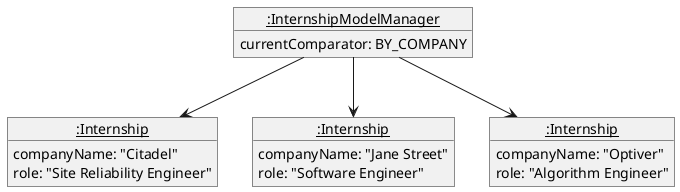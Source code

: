 @startuml

object "<u>:InternshipModelManager" as IL {
  currentComparator: BY_COMPANY
}

object "<u>:Internship" as I1 {
  companyName: "Citadel"
  role: "Site Reliability Engineer"
}

object "<u>:Internship" as I2 {
  companyName: "Jane Street"
  role: "Software Engineer"
}

object "<u>:Internship" as I3 {
  companyName: "Optiver"
  role: "Algorithm Engineer"
}

IL -down-> I3
IL -down-> I1
IL -down-> I2

@enduml
